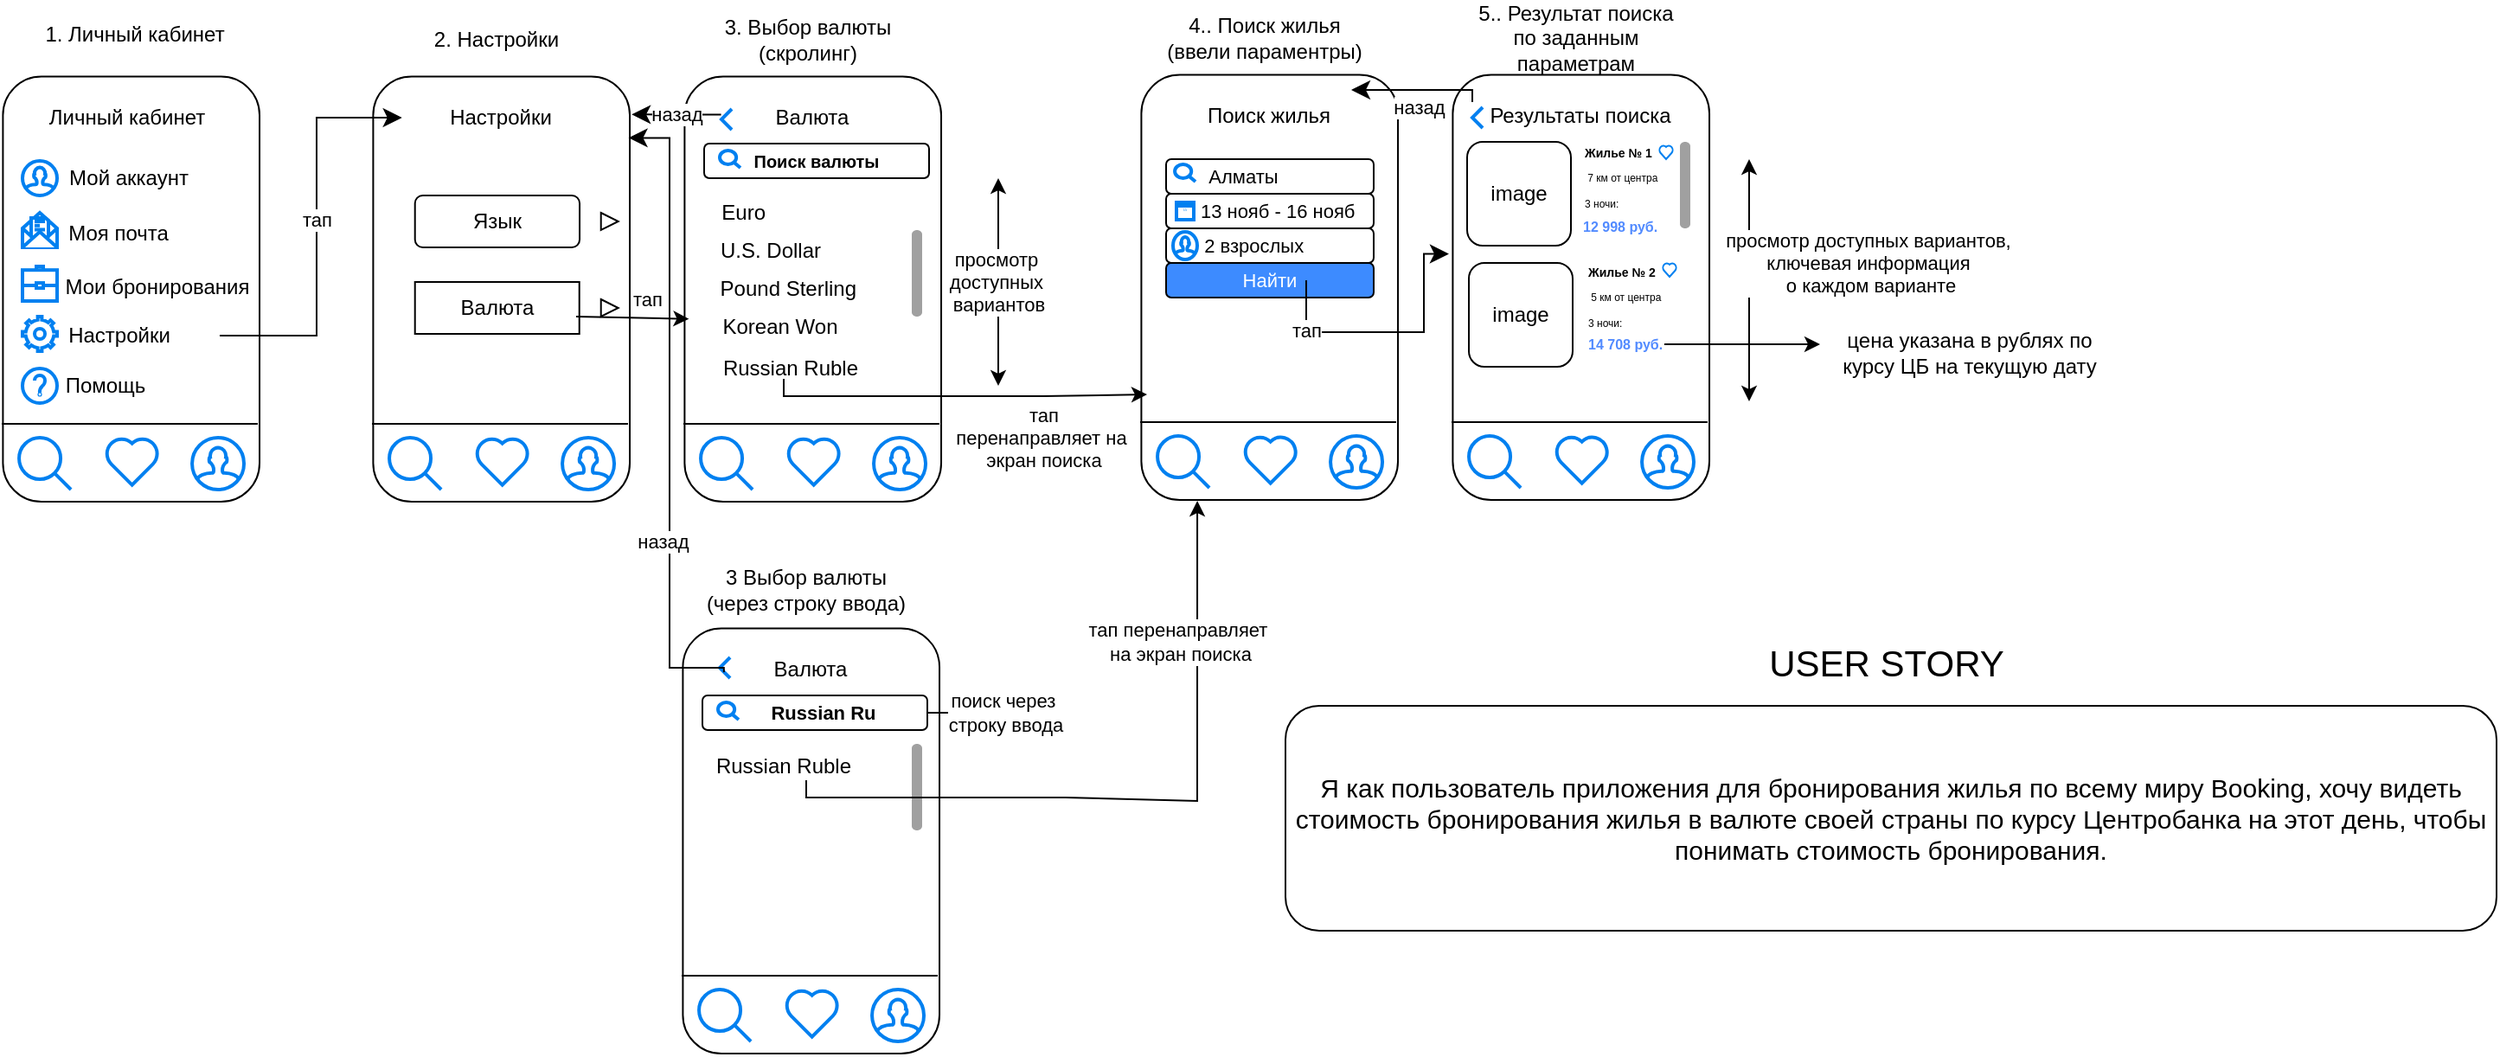 <mxfile version="24.7.17">
  <diagram name="Страница — 1" id="fiFzarRcPJfgJuOxno2N">
    <mxGraphModel dx="1586" dy="848" grid="1" gridSize="10" guides="0" tooltips="1" connect="0" arrows="0" fold="1" page="1" pageScale="1" pageWidth="827" pageHeight="1169" math="0" shadow="0">
      <root>
        <mxCell id="0" />
        <mxCell id="1" parent="0" />
        <mxCell id="0yMn6RcTjmXR4WvA116v-39" value="" style="rounded=1;whiteSpace=wrap;html=1;rotation=90;" vertex="1" parent="1">
          <mxGeometry x="384" y="100" width="245.72" height="148.32" as="geometry" />
        </mxCell>
        <mxCell id="0yMn6RcTjmXR4WvA116v-1" value="" style="rounded=1;whiteSpace=wrap;html=1;rotation=90;" vertex="1" parent="1">
          <mxGeometry x="204" y="100" width="245.72" height="148.32" as="geometry" />
        </mxCell>
        <mxCell id="0yMn6RcTjmXR4WvA116v-2" value="Настройки" style="rounded=1;whiteSpace=wrap;html=1;arcSize=50;fillColor=default;strokeColor=none;" vertex="1" parent="1">
          <mxGeometry x="269.36" y="60" width="115" height="30" as="geometry" />
        </mxCell>
        <mxCell id="0yMn6RcTjmXR4WvA116v-3" value="Язык" style="rounded=1;whiteSpace=wrap;html=1;" vertex="1" parent="1">
          <mxGeometry x="276.86" y="120" width="95.17" height="30" as="geometry" />
        </mxCell>
        <mxCell id="0yMn6RcTjmXR4WvA116v-4" value="Валюта" style="rounded=1;whiteSpace=wrap;html=1;arcSize=0;" vertex="1" parent="1">
          <mxGeometry x="276.86" y="170" width="95" height="30" as="geometry" />
        </mxCell>
        <mxCell id="0yMn6RcTjmXR4WvA116v-8" value="" style="triangle;whiteSpace=wrap;html=1;" vertex="1" parent="1">
          <mxGeometry x="384.36" y="130" width="10" height="10" as="geometry" />
        </mxCell>
        <mxCell id="0yMn6RcTjmXR4WvA116v-10" value="" style="triangle;whiteSpace=wrap;html=1;" vertex="1" parent="1">
          <mxGeometry x="384.36" y="180" width="10" height="10" as="geometry" />
        </mxCell>
        <mxCell id="0yMn6RcTjmXR4WvA116v-17" value="" style="endArrow=none;html=1;rounded=0;entryX=0.817;entryY=0.007;entryDx=0;entryDy=0;entryPerimeter=0;" edge="1" parent="1" target="0yMn6RcTjmXR4WvA116v-1">
          <mxGeometry width="50" height="50" relative="1" as="geometry">
            <mxPoint x="252.03" y="252" as="sourcePoint" />
            <mxPoint x="392.03" y="250" as="targetPoint" />
          </mxGeometry>
        </mxCell>
        <mxCell id="0yMn6RcTjmXR4WvA116v-29" value="" style="html=1;verticalLabelPosition=bottom;align=center;labelBackgroundColor=#ffffff;verticalAlign=top;strokeWidth=2;strokeColor=#0080F0;shadow=0;dashed=0;shape=mxgraph.ios7.icons.heart;" vertex="1" parent="1">
          <mxGeometry x="312.03" y="260" width="30.6" height="27.3" as="geometry" />
        </mxCell>
        <mxCell id="0yMn6RcTjmXR4WvA116v-30" value="" style="html=1;verticalLabelPosition=bottom;align=center;labelBackgroundColor=#ffffff;verticalAlign=top;strokeWidth=2;strokeColor=#0080F0;shadow=0;dashed=0;shape=mxgraph.ios7.icons.looking_glass;" vertex="1" parent="1">
          <mxGeometry x="262.03" y="260" width="30" height="30" as="geometry" />
        </mxCell>
        <mxCell id="0yMn6RcTjmXR4WvA116v-31" value="" style="html=1;verticalLabelPosition=bottom;align=center;labelBackgroundColor=#ffffff;verticalAlign=top;strokeWidth=2;strokeColor=#0080F0;shadow=0;dashed=0;shape=mxgraph.ios7.icons.user;" vertex="1" parent="1">
          <mxGeometry x="362.03" y="260" width="30" height="30" as="geometry" />
        </mxCell>
        <mxCell id="0yMn6RcTjmXR4WvA116v-40" value="Валюта" style="rounded=1;whiteSpace=wrap;html=1;arcSize=50;fillColor=default;strokeColor=none;" vertex="1" parent="1">
          <mxGeometry x="449.36" y="60" width="115" height="30" as="geometry" />
        </mxCell>
        <mxCell id="0yMn6RcTjmXR4WvA116v-41" value="&amp;nbsp; &amp;nbsp; &amp;nbsp;Euro" style="rounded=1;whiteSpace=wrap;html=1;strokeColor=none;fillColor=none;" vertex="1" parent="1">
          <mxGeometry x="420" y="120" width="77.14" height="20" as="geometry" />
        </mxCell>
        <mxCell id="0yMn6RcTjmXR4WvA116v-42" value="U.S. Dollar" style="rounded=1;whiteSpace=wrap;html=1;strokeColor=none;" vertex="1" parent="1">
          <mxGeometry x="443.86" y="142" width="77.14" height="20" as="geometry" />
        </mxCell>
        <mxCell id="0yMn6RcTjmXR4WvA116v-45" value="" style="endArrow=none;html=1;rounded=0;entryX=0.817;entryY=0.007;entryDx=0;entryDy=0;entryPerimeter=0;" edge="1" parent="1" target="0yMn6RcTjmXR4WvA116v-39">
          <mxGeometry width="50" height="50" relative="1" as="geometry">
            <mxPoint x="432.03" y="252" as="sourcePoint" />
            <mxPoint x="572.03" y="250" as="targetPoint" />
          </mxGeometry>
        </mxCell>
        <mxCell id="0yMn6RcTjmXR4WvA116v-46" value="" style="html=1;verticalLabelPosition=bottom;align=center;labelBackgroundColor=#ffffff;verticalAlign=top;strokeWidth=2;strokeColor=#0080F0;shadow=0;dashed=0;shape=mxgraph.ios7.icons.heart;" vertex="1" parent="1">
          <mxGeometry x="492.03" y="260" width="30.6" height="27.3" as="geometry" />
        </mxCell>
        <mxCell id="0yMn6RcTjmXR4WvA116v-47" value="" style="html=1;verticalLabelPosition=bottom;align=center;labelBackgroundColor=#ffffff;verticalAlign=top;strokeWidth=2;strokeColor=#0080F0;shadow=0;dashed=0;shape=mxgraph.ios7.icons.looking_glass;" vertex="1" parent="1">
          <mxGeometry x="442.03" y="260" width="30" height="30" as="geometry" />
        </mxCell>
        <mxCell id="0yMn6RcTjmXR4WvA116v-48" value="" style="html=1;verticalLabelPosition=bottom;align=center;labelBackgroundColor=#ffffff;verticalAlign=top;strokeWidth=2;strokeColor=#0080F0;shadow=0;dashed=0;shape=mxgraph.ios7.icons.user;" vertex="1" parent="1">
          <mxGeometry x="542.03" y="260" width="30" height="30" as="geometry" />
        </mxCell>
        <mxCell id="0yMn6RcTjmXR4WvA116v-52" value="" style="shape=rect;fillColor=#e0e0e0;strokeColor=none;" vertex="1" parent="1">
          <mxGeometry x="444" y="90" width="130" height="20" as="geometry" />
        </mxCell>
        <mxCell id="0yMn6RcTjmXR4WvA116v-53" value="" style="html=1;strokeWidth=1;shadow=0;dashed=0;shape=mxgraph.ios7ui.marginRect;rx=3;ry=3;rectMargin=5;strokeColor=none;" vertex="1" parent="0yMn6RcTjmXR4WvA116v-52">
          <mxGeometry width="130" height="20" as="geometry" />
        </mxCell>
        <mxCell id="0yMn6RcTjmXR4WvA116v-54" value="Search" style="shape=mxgraph.ios7.icons.looking_glass;strokeColor=#e0e0e0;fillColor=none;fontColor=#e0e0e0;labelPosition=right;verticalLabelPosition=middle;align=left;verticalAlign=middle;fontSize=6;fontStyle=0;spacingTop=2;sketch=0;html=1;" vertex="1" parent="0yMn6RcTjmXR4WvA116v-52">
          <mxGeometry x="0.5" y="0.5" width="6" height="6" relative="1" as="geometry">
            <mxPoint x="-17" y="-3" as="offset" />
          </mxGeometry>
        </mxCell>
        <mxCell id="0yMn6RcTjmXR4WvA116v-96" value="&lt;span style=&quot;font-size: 10px;&quot;&gt;&lt;b&gt;Поиск валюты&lt;/b&gt;&lt;/span&gt;" style="rounded=1;whiteSpace=wrap;html=1;fontSize=10;" vertex="1" parent="0yMn6RcTjmXR4WvA116v-52">
          <mxGeometry width="130" height="20" as="geometry" />
        </mxCell>
        <mxCell id="0yMn6RcTjmXR4WvA116v-98" value="" style="html=1;verticalLabelPosition=bottom;align=center;labelBackgroundColor=#ffffff;verticalAlign=top;strokeWidth=2;strokeColor=#0080F0;shadow=0;dashed=0;shape=mxgraph.ios7.icons.looking_glass;" vertex="1" parent="0yMn6RcTjmXR4WvA116v-52">
          <mxGeometry x="9" y="4" width="11.97" height="10" as="geometry" />
        </mxCell>
        <mxCell id="0yMn6RcTjmXR4WvA116v-55" value="" style="html=1;verticalLabelPosition=bottom;labelBackgroundColor=#ffffff;verticalAlign=top;shadow=0;dashed=0;strokeWidth=2;shape=mxgraph.ios7.misc.scroll_(vertical);fillColor=#a0a0a0;" vertex="1" parent="1">
          <mxGeometry x="564" y="140" width="6" height="50" as="geometry" />
        </mxCell>
        <mxCell id="0yMn6RcTjmXR4WvA116v-56" value="Russian Ruble" style="rounded=1;whiteSpace=wrap;html=1;strokeColor=none;fontColor=#000000;fillColor=none;" vertex="1" parent="1">
          <mxGeometry x="449" y="210" width="90" height="20" as="geometry" />
        </mxCell>
        <mxCell id="0yMn6RcTjmXR4WvA116v-57" value="&amp;nbsp;Pound Sterling" style="rounded=1;whiteSpace=wrap;html=1;strokeColor=none;" vertex="1" parent="1">
          <mxGeometry x="441" y="164" width="100" height="20" as="geometry" />
        </mxCell>
        <mxCell id="0yMn6RcTjmXR4WvA116v-58" value="Korean Won&amp;nbsp; &amp;nbsp;" style="rounded=1;whiteSpace=wrap;html=1;strokeColor=none;" vertex="1" parent="1">
          <mxGeometry x="443" y="186" width="100" height="20" as="geometry" />
        </mxCell>
        <mxCell id="0yMn6RcTjmXR4WvA116v-59" value="" style="rounded=1;whiteSpace=wrap;html=1;rotation=90;" vertex="1" parent="1">
          <mxGeometry x="648" y="99" width="245.72" height="148.32" as="geometry" />
        </mxCell>
        <mxCell id="0yMn6RcTjmXR4WvA116v-61" value="Поиск жилья" style="rounded=1;whiteSpace=wrap;html=1;arcSize=50;fillColor=default;strokeColor=none;" vertex="1" parent="1">
          <mxGeometry x="713.36" y="59" width="115" height="30" as="geometry" />
        </mxCell>
        <mxCell id="0yMn6RcTjmXR4WvA116v-64" value="" style="endArrow=none;html=1;rounded=0;entryX=0.817;entryY=0.007;entryDx=0;entryDy=0;entryPerimeter=0;" edge="1" parent="1" target="0yMn6RcTjmXR4WvA116v-59">
          <mxGeometry width="50" height="50" relative="1" as="geometry">
            <mxPoint x="696.03" y="251" as="sourcePoint" />
            <mxPoint x="836.03" y="249" as="targetPoint" />
          </mxGeometry>
        </mxCell>
        <mxCell id="0yMn6RcTjmXR4WvA116v-65" value="" style="html=1;verticalLabelPosition=bottom;align=center;labelBackgroundColor=#ffffff;verticalAlign=top;strokeWidth=2;strokeColor=#0080F0;shadow=0;dashed=0;shape=mxgraph.ios7.icons.heart;" vertex="1" parent="1">
          <mxGeometry x="756.03" y="259" width="30.6" height="27.3" as="geometry" />
        </mxCell>
        <mxCell id="0yMn6RcTjmXR4WvA116v-66" value="" style="html=1;verticalLabelPosition=bottom;align=center;labelBackgroundColor=#ffffff;verticalAlign=top;strokeWidth=2;strokeColor=#0080F0;shadow=0;dashed=0;shape=mxgraph.ios7.icons.looking_glass;" vertex="1" parent="1">
          <mxGeometry x="706.03" y="259" width="30" height="30" as="geometry" />
        </mxCell>
        <mxCell id="0yMn6RcTjmXR4WvA116v-67" value="" style="html=1;verticalLabelPosition=bottom;align=center;labelBackgroundColor=#ffffff;verticalAlign=top;strokeWidth=2;strokeColor=#0080F0;shadow=0;dashed=0;shape=mxgraph.ios7.icons.user;" vertex="1" parent="1">
          <mxGeometry x="806.03" y="259" width="30" height="30" as="geometry" />
        </mxCell>
        <mxCell id="0yMn6RcTjmXR4WvA116v-76" value="Алматы&amp;nbsp; &amp;nbsp; &amp;nbsp; &amp;nbsp; &amp;nbsp;&amp;nbsp;" style="rounded=1;whiteSpace=wrap;html=1;align=center;fontSize=11;" vertex="1" parent="1">
          <mxGeometry x="711" y="99" width="120" height="20" as="geometry" />
        </mxCell>
        <mxCell id="0yMn6RcTjmXR4WvA116v-77" value="&amp;nbsp; &amp;nbsp; &amp;nbsp; &lt;span style=&quot;background-color: initial; font-size: 11px;&quot;&gt;13 нояб - 16 нояб&amp;nbsp; &amp;nbsp;&lt;/span&gt;" style="rounded=1;whiteSpace=wrap;html=1;align=center;fontSize=11;" vertex="1" parent="1">
          <mxGeometry x="711" y="119" width="120" height="20" as="geometry" />
        </mxCell>
        <mxCell id="0yMn6RcTjmXR4WvA116v-78" value="&lt;font style=&quot;font-size: 11px;&quot;&gt;2 взрослых&amp;nbsp; &amp;nbsp; &amp;nbsp;&amp;nbsp;&lt;/font&gt;" style="rounded=1;whiteSpace=wrap;html=1;" vertex="1" parent="1">
          <mxGeometry x="711" y="139" width="120" height="20" as="geometry" />
        </mxCell>
        <mxCell id="0yMn6RcTjmXR4WvA116v-79" value="" style="html=1;verticalLabelPosition=bottom;align=center;labelBackgroundColor=#ffffff;verticalAlign=top;strokeWidth=2;strokeColor=#0080F0;shadow=0;dashed=0;shape=mxgraph.ios7.icons.looking_glass;" vertex="1" parent="1">
          <mxGeometry x="716.03" y="102" width="11.97" height="10" as="geometry" />
        </mxCell>
        <mxCell id="0yMn6RcTjmXR4WvA116v-80" value="" style="html=1;verticalLabelPosition=bottom;align=center;labelBackgroundColor=#ffffff;verticalAlign=top;strokeWidth=2;strokeColor=#0080F0;shadow=0;dashed=0;shape=mxgraph.ios7.icons.user;" vertex="1" parent="1">
          <mxGeometry x="715" y="141" width="14" height="16" as="geometry" />
        </mxCell>
        <mxCell id="0yMn6RcTjmXR4WvA116v-81" value="" style="html=1;verticalLabelPosition=bottom;align=center;labelBackgroundColor=#ffffff;verticalAlign=top;strokeWidth=2;strokeColor=#0080F0;shadow=0;dashed=0;shape=mxgraph.ios7.icons.calendar;" vertex="1" parent="1">
          <mxGeometry x="717" y="124" width="10" height="10" as="geometry" />
        </mxCell>
        <mxCell id="0yMn6RcTjmXR4WvA116v-82" value="&lt;span style=&quot;font-size: 11px;&quot;&gt;Найти&lt;/span&gt;" style="rounded=1;whiteSpace=wrap;html=1;fontColor=#FFFFFF;labelBackgroundColor=none;fillColor=#3D8BFF;" vertex="1" parent="1">
          <mxGeometry x="711" y="159" width="120" height="20" as="geometry" />
        </mxCell>
        <mxCell id="0yMn6RcTjmXR4WvA116v-83" value="" style="rounded=1;whiteSpace=wrap;html=1;rotation=90;" vertex="1" parent="1">
          <mxGeometry x="828" y="99" width="245.72" height="148.32" as="geometry" />
        </mxCell>
        <mxCell id="0yMn6RcTjmXR4WvA116v-84" value="Результаты поиска" style="rounded=1;whiteSpace=wrap;html=1;arcSize=50;fillColor=default;strokeColor=none;" vertex="1" parent="1">
          <mxGeometry x="893.36" y="59" width="115" height="30" as="geometry" />
        </mxCell>
        <mxCell id="0yMn6RcTjmXR4WvA116v-85" value="" style="endArrow=none;html=1;rounded=0;entryX=0.817;entryY=0.007;entryDx=0;entryDy=0;entryPerimeter=0;" edge="1" parent="1" target="0yMn6RcTjmXR4WvA116v-83">
          <mxGeometry width="50" height="50" relative="1" as="geometry">
            <mxPoint x="876.03" y="251" as="sourcePoint" />
            <mxPoint x="1016.03" y="249" as="targetPoint" />
          </mxGeometry>
        </mxCell>
        <mxCell id="0yMn6RcTjmXR4WvA116v-86" value="" style="html=1;verticalLabelPosition=bottom;align=center;labelBackgroundColor=#ffffff;verticalAlign=top;strokeWidth=2;strokeColor=#0080F0;shadow=0;dashed=0;shape=mxgraph.ios7.icons.heart;" vertex="1" parent="1">
          <mxGeometry x="936.03" y="259" width="30.6" height="27.3" as="geometry" />
        </mxCell>
        <mxCell id="0yMn6RcTjmXR4WvA116v-87" value="" style="html=1;verticalLabelPosition=bottom;align=center;labelBackgroundColor=#ffffff;verticalAlign=top;strokeWidth=2;strokeColor=#0080F0;shadow=0;dashed=0;shape=mxgraph.ios7.icons.looking_glass;" vertex="1" parent="1">
          <mxGeometry x="886.03" y="259" width="30" height="30" as="geometry" />
        </mxCell>
        <mxCell id="0yMn6RcTjmXR4WvA116v-88" value="" style="html=1;verticalLabelPosition=bottom;align=center;labelBackgroundColor=#ffffff;verticalAlign=top;strokeWidth=2;strokeColor=#0080F0;shadow=0;dashed=0;shape=mxgraph.ios7.icons.user;" vertex="1" parent="1">
          <mxGeometry x="986.03" y="259" width="30" height="30" as="geometry" />
        </mxCell>
        <mxCell id="0yMn6RcTjmXR4WvA116v-99" value="image" style="rounded=1;whiteSpace=wrap;html=1;" vertex="1" parent="1">
          <mxGeometry x="885" y="89" width="60" height="60" as="geometry" />
        </mxCell>
        <mxCell id="0yMn6RcTjmXR4WvA116v-100" value="image" style="rounded=1;whiteSpace=wrap;html=1;" vertex="1" parent="1">
          <mxGeometry x="886" y="159" width="60" height="60" as="geometry" />
        </mxCell>
        <mxCell id="0yMn6RcTjmXR4WvA116v-103" value="" style="html=1;verticalLabelPosition=bottom;labelBackgroundColor=#ffffff;verticalAlign=top;shadow=0;dashed=0;strokeWidth=2;shape=mxgraph.ios7.misc.scroll_(vertical);fillColor=#a0a0a0;" vertex="1" parent="1">
          <mxGeometry x="1008" y="89" width="6" height="50" as="geometry" />
        </mxCell>
        <mxCell id="0yMn6RcTjmXR4WvA116v-104" value="&lt;font size=&quot;1&quot; style=&quot;&quot;&gt;&lt;b style=&quot;font-size: 7px;&quot;&gt;Жилье № 1&amp;nbsp; &amp;nbsp;&amp;nbsp;&lt;/b&gt;&lt;/font&gt;&lt;div style=&quot;&quot;&gt;&lt;font style=&quot;font-size: 6px;&quot;&gt;&amp;nbsp;7 км от центра&lt;/font&gt;&lt;/div&gt;&lt;div style=&quot;&quot;&gt;&lt;font style=&quot;font-size: 6px;&quot;&gt;3 ночи:&lt;/font&gt;&lt;/div&gt;&lt;div style=&quot;&quot;&gt;&lt;font style=&quot;font-size: 6px;&quot;&gt;&lt;br&gt;&lt;/font&gt;&lt;/div&gt;" style="rounded=1;whiteSpace=wrap;html=1;align=left;strokeColor=none;arcSize=29;" vertex="1" parent="1">
          <mxGeometry x="951" y="90" width="50" height="50" as="geometry" />
        </mxCell>
        <mxCell id="0yMn6RcTjmXR4WvA116v-101" value="" style="html=1;verticalLabelPosition=bottom;align=center;labelBackgroundColor=#ffffff;verticalAlign=top;strokeWidth=1;strokeColor=#0080F0;shadow=0;dashed=0;shape=mxgraph.ios7.icons.heart;perimeterSpacing=0;" vertex="1" parent="1">
          <mxGeometry x="996" y="91" width="8" height="8" as="geometry" />
        </mxCell>
        <mxCell id="0yMn6RcTjmXR4WvA116v-106" value="&lt;div style=&quot;&quot;&gt;&lt;font color=&quot;#528bff&quot; size=&quot;1&quot; style=&quot;&quot;&gt;&lt;b style=&quot;font-size: 8px;&quot;&gt;12 998 руб.&lt;/b&gt;&lt;/font&gt;&lt;/div&gt;" style="rounded=1;whiteSpace=wrap;html=1;align=left;strokeColor=none;arcSize=29;" vertex="1" parent="1">
          <mxGeometry x="950" y="132" width="50" height="10" as="geometry" />
        </mxCell>
        <mxCell id="0yMn6RcTjmXR4WvA116v-107" value="&lt;font size=&quot;1&quot; style=&quot;&quot;&gt;&lt;b style=&quot;font-size: 7px;&quot;&gt;Жилье № 2&amp;nbsp; &amp;nbsp;&amp;nbsp;&lt;/b&gt;&lt;/font&gt;&lt;div style=&quot;&quot;&gt;&lt;font style=&quot;font-size: 6px;&quot;&gt;&amp;nbsp;5 км от центра&lt;/font&gt;&lt;/div&gt;&lt;div style=&quot;&quot;&gt;&lt;font style=&quot;font-size: 6px;&quot;&gt;3 ночи:&lt;/font&gt;&lt;/div&gt;&lt;div style=&quot;&quot;&gt;&lt;font style=&quot;font-size: 6px;&quot;&gt;&lt;br&gt;&lt;/font&gt;&lt;/div&gt;" style="rounded=1;whiteSpace=wrap;html=1;align=left;strokeColor=none;arcSize=29;" vertex="1" parent="1">
          <mxGeometry x="953" y="159" width="50" height="50" as="geometry" />
        </mxCell>
        <mxCell id="0yMn6RcTjmXR4WvA116v-108" value="&lt;div style=&quot;&quot;&gt;&lt;font color=&quot;#528bff&quot; size=&quot;1&quot; style=&quot;&quot;&gt;&lt;b style=&quot;font-size: 8px;&quot;&gt;14 708 руб.&lt;/b&gt;&lt;/font&gt;&lt;/div&gt;" style="rounded=1;whiteSpace=wrap;html=1;align=left;strokeColor=none;arcSize=29;" vertex="1" parent="1">
          <mxGeometry x="953" y="200" width="50" height="10" as="geometry" />
        </mxCell>
        <mxCell id="0yMn6RcTjmXR4WvA116v-115" value="2. Настройки" style="rounded=1;whiteSpace=wrap;html=1;strokeColor=none;" vertex="1" parent="1">
          <mxGeometry x="264" y="10" width="120" height="40" as="geometry" />
        </mxCell>
        <mxCell id="0yMn6RcTjmXR4WvA116v-119" value="" style="rounded=1;whiteSpace=wrap;html=1;rotation=90;" vertex="1" parent="1">
          <mxGeometry x="383" y="419" width="245.72" height="148.32" as="geometry" />
        </mxCell>
        <mxCell id="0yMn6RcTjmXR4WvA116v-121" value="Валюта" style="rounded=1;whiteSpace=wrap;html=1;arcSize=50;fillColor=default;strokeColor=none;" vertex="1" parent="1">
          <mxGeometry x="448.36" y="379" width="115" height="30" as="geometry" />
        </mxCell>
        <mxCell id="0yMn6RcTjmXR4WvA116v-124" value="" style="endArrow=none;html=1;rounded=0;entryX=0.817;entryY=0.007;entryDx=0;entryDy=0;entryPerimeter=0;" edge="1" parent="1" target="0yMn6RcTjmXR4WvA116v-119">
          <mxGeometry width="50" height="50" relative="1" as="geometry">
            <mxPoint x="431.03" y="571" as="sourcePoint" />
            <mxPoint x="571.03" y="569" as="targetPoint" />
          </mxGeometry>
        </mxCell>
        <mxCell id="0yMn6RcTjmXR4WvA116v-125" value="" style="html=1;verticalLabelPosition=bottom;align=center;labelBackgroundColor=#ffffff;verticalAlign=top;strokeWidth=2;strokeColor=#0080F0;shadow=0;dashed=0;shape=mxgraph.ios7.icons.heart;" vertex="1" parent="1">
          <mxGeometry x="491.03" y="579" width="30.6" height="27.3" as="geometry" />
        </mxCell>
        <mxCell id="0yMn6RcTjmXR4WvA116v-126" value="" style="html=1;verticalLabelPosition=bottom;align=center;labelBackgroundColor=#ffffff;verticalAlign=top;strokeWidth=2;strokeColor=#0080F0;shadow=0;dashed=0;shape=mxgraph.ios7.icons.looking_glass;" vertex="1" parent="1">
          <mxGeometry x="441.03" y="579" width="30" height="30" as="geometry" />
        </mxCell>
        <mxCell id="0yMn6RcTjmXR4WvA116v-127" value="" style="html=1;verticalLabelPosition=bottom;align=center;labelBackgroundColor=#ffffff;verticalAlign=top;strokeWidth=2;strokeColor=#0080F0;shadow=0;dashed=0;shape=mxgraph.ios7.icons.user;" vertex="1" parent="1">
          <mxGeometry x="541.03" y="579" width="30" height="30" as="geometry" />
        </mxCell>
        <mxCell id="0yMn6RcTjmXR4WvA116v-128" value="" style="shape=rect;fillColor=none;strokeColor=none;" vertex="1" parent="1">
          <mxGeometry x="443" y="409" width="130" height="20" as="geometry" />
        </mxCell>
        <mxCell id="0yMn6RcTjmXR4WvA116v-129" value="" style="html=1;strokeWidth=1;shadow=0;dashed=0;shape=mxgraph.ios7ui.marginRect;rx=3;ry=3;rectMargin=5;strokeColor=none;" vertex="1" parent="0yMn6RcTjmXR4WvA116v-128">
          <mxGeometry width="130" height="20" as="geometry" />
        </mxCell>
        <mxCell id="0yMn6RcTjmXR4WvA116v-130" value="Search" style="shape=mxgraph.ios7.icons.looking_glass;strokeColor=#e0e0e0;fillColor=none;fontColor=#e0e0e0;labelPosition=right;verticalLabelPosition=middle;align=left;verticalAlign=middle;fontSize=6;fontStyle=0;spacingTop=2;sketch=0;html=1;" vertex="1" parent="0yMn6RcTjmXR4WvA116v-128">
          <mxGeometry x="0.5" y="0.5" width="6" height="6" relative="1" as="geometry">
            <mxPoint x="-17" y="-3" as="offset" />
          </mxGeometry>
        </mxCell>
        <mxCell id="0yMn6RcTjmXR4WvA116v-131" value="" style="rounded=1;whiteSpace=wrap;html=1;fontSize=10;" vertex="1" parent="0yMn6RcTjmXR4WvA116v-128">
          <mxGeometry width="130" height="20" as="geometry" />
        </mxCell>
        <mxCell id="0yMn6RcTjmXR4WvA116v-132" value="" style="html=1;verticalLabelPosition=bottom;align=center;labelBackgroundColor=#ffffff;verticalAlign=top;strokeWidth=2;strokeColor=#0080F0;shadow=0;dashed=0;shape=mxgraph.ios7.icons.looking_glass;" vertex="1" parent="0yMn6RcTjmXR4WvA116v-128">
          <mxGeometry x="9" y="4" width="11.97" height="10" as="geometry" />
        </mxCell>
        <mxCell id="0yMn6RcTjmXR4WvA116v-137" value="&lt;font style=&quot;font-size: 11px;&quot;&gt;Russian Ru&lt;/font&gt;" style="rounded=1;whiteSpace=wrap;html=1;strokeColor=none;fontColor=#000000;fillColor=none;fontStyle=1" vertex="1" parent="0yMn6RcTjmXR4WvA116v-128">
          <mxGeometry x="25" width="90" height="20" as="geometry" />
        </mxCell>
        <mxCell id="0yMn6RcTjmXR4WvA116v-133" value="" style="html=1;verticalLabelPosition=bottom;labelBackgroundColor=#ffffff;verticalAlign=top;shadow=0;dashed=0;strokeWidth=2;shape=mxgraph.ios7.misc.scroll_(vertical);fillColor=#a0a0a0;" vertex="1" parent="1">
          <mxGeometry x="564" y="437" width="6" height="50" as="geometry" />
        </mxCell>
        <mxCell id="0yMn6RcTjmXR4WvA116v-134" value="Russian Ruble" style="rounded=1;whiteSpace=wrap;html=1;strokeColor=none;fontColor=#000000;fillColor=none;" vertex="1" parent="1">
          <mxGeometry x="440" y="440" width="100" height="20" as="geometry" />
        </mxCell>
        <mxCell id="0yMn6RcTjmXR4WvA116v-139" value="3. Выбор валюты (скролинг)" style="rounded=1;whiteSpace=wrap;html=1;strokeColor=none;" vertex="1" parent="1">
          <mxGeometry x="444" y="10" width="120" height="40" as="geometry" />
        </mxCell>
        <mxCell id="0yMn6RcTjmXR4WvA116v-140" value="просмотр&amp;nbsp;&lt;div&gt;доступных&amp;nbsp;&lt;/div&gt;&lt;div&gt;вариантов&lt;/div&gt;" style="endArrow=classic;startArrow=classic;html=1;rounded=0;" edge="1" parent="1">
          <mxGeometry width="50" height="50" relative="1" as="geometry">
            <mxPoint x="614" y="230" as="sourcePoint" />
            <mxPoint x="614" y="110" as="targetPoint" />
          </mxGeometry>
        </mxCell>
        <mxCell id="0yMn6RcTjmXR4WvA116v-142" value="поиск через&amp;nbsp;&lt;div&gt;строку ввода&lt;/div&gt;" style="endArrow=classic;html=1;rounded=0;" edge="1" parent="1">
          <mxGeometry x="1" y="20" width="50" height="50" relative="1" as="geometry">
            <mxPoint x="573" y="419" as="sourcePoint" />
            <mxPoint x="598" y="419" as="targetPoint" />
            <mxPoint x="20" y="20" as="offset" />
          </mxGeometry>
        </mxCell>
        <mxCell id="0yMn6RcTjmXR4WvA116v-165" value="тап&lt;br&gt;перенаправляет на&amp;nbsp;&lt;div&gt;экран поиска&lt;/div&gt;" style="endArrow=classic;html=1;rounded=0;labelBackgroundColor=none;" edge="1" parent="1">
          <mxGeometry x="0.455" y="-24" width="50" height="50" relative="1" as="geometry">
            <mxPoint x="490" y="226" as="sourcePoint" />
            <mxPoint x="700" y="235" as="targetPoint" />
            <Array as="points">
              <mxPoint x="490" y="236" />
              <mxPoint x="640" y="236" />
            </Array>
            <mxPoint as="offset" />
          </mxGeometry>
        </mxCell>
        <mxCell id="0yMn6RcTjmXR4WvA116v-185" value="3 Выбор валюты (через строку ввода)" style="rounded=1;whiteSpace=wrap;html=1;strokeColor=none;" vertex="1" parent="1">
          <mxGeometry x="443" y="328" width="120" height="40" as="geometry" />
        </mxCell>
        <mxCell id="0yMn6RcTjmXR4WvA116v-189" value="тап перенаправляет&amp;nbsp;&lt;div&gt;на экран поиска&lt;/div&gt;" style="endArrow=classic;html=1;rounded=0;entryX=1.002;entryY=0.782;entryDx=0;entryDy=0;entryPerimeter=0;" edge="1" parent="1" target="0yMn6RcTjmXR4WvA116v-59">
          <mxGeometry x="0.603" y="10" width="50" height="50" relative="1" as="geometry">
            <mxPoint x="503" y="458" as="sourcePoint" />
            <mxPoint x="800" y="470" as="targetPoint" />
            <Array as="points">
              <mxPoint x="503" y="468" />
              <mxPoint x="653" y="468" />
              <mxPoint x="729" y="470" />
            </Array>
            <mxPoint as="offset" />
          </mxGeometry>
        </mxCell>
        <mxCell id="0yMn6RcTjmXR4WvA116v-195" value="4.. Поиск жилья (ввели параментры)" style="rounded=1;whiteSpace=wrap;html=1;strokeColor=none;" vertex="1" parent="1">
          <mxGeometry x="708" y="9" width="120" height="40" as="geometry" />
        </mxCell>
        <mxCell id="0yMn6RcTjmXR4WvA116v-196" value="просмотр доступных вариантов,&amp;nbsp;&lt;div&gt;ключевая информация&amp;nbsp;&lt;/div&gt;&lt;div&gt;о каждом варианте&lt;/div&gt;" style="endArrow=classic;startArrow=classic;html=1;rounded=0;" edge="1" parent="1">
          <mxGeometry x="0.143" y="-70" width="50" height="50" relative="1" as="geometry">
            <mxPoint x="1048" y="239" as="sourcePoint" />
            <mxPoint x="1048" y="99" as="targetPoint" />
            <mxPoint as="offset" />
          </mxGeometry>
        </mxCell>
        <mxCell id="0yMn6RcTjmXR4WvA116v-198" value="" style="html=1;verticalLabelPosition=bottom;align=center;labelBackgroundColor=#ffffff;verticalAlign=top;strokeWidth=1;strokeColor=#0080F0;shadow=0;dashed=0;shape=mxgraph.ios7.icons.heart;perimeterSpacing=0;" vertex="1" parent="1">
          <mxGeometry x="998" y="159" width="8" height="8" as="geometry" />
        </mxCell>
        <mxCell id="0yMn6RcTjmXR4WvA116v-199" value="" style="endArrow=classic;html=1;rounded=0;" edge="1" parent="1">
          <mxGeometry width="50" height="50" relative="1" as="geometry">
            <mxPoint x="999" y="206" as="sourcePoint" />
            <mxPoint x="1089" y="206" as="targetPoint" />
            <Array as="points">
              <mxPoint x="1059" y="206" />
            </Array>
          </mxGeometry>
        </mxCell>
        <mxCell id="0yMn6RcTjmXR4WvA116v-200" value="цена указана в рублях по курсу ЦБ на текущую дату" style="rounded=1;whiteSpace=wrap;html=1;strokeColor=none;" vertex="1" parent="1">
          <mxGeometry x="1091" y="190" width="169" height="41" as="geometry" />
        </mxCell>
        <mxCell id="0yMn6RcTjmXR4WvA116v-201" value="5.. Результат поиска по заданным параметрам" style="rounded=1;whiteSpace=wrap;html=1;strokeColor=none;" vertex="1" parent="1">
          <mxGeometry x="888" y="9" width="120" height="40" as="geometry" />
        </mxCell>
        <mxCell id="0yMn6RcTjmXR4WvA116v-203" value="Я как пользователь приложения для бронирования жилья по всему миру Booking, хочу видеть&lt;br style=&quot;font-size: 15px;&quot;&gt;стоимость бронирования жилья в валюте своей страны по курсу Центробанка на этот день, чтобы&lt;br style=&quot;font-size: 15px;&quot;&gt;понимать стоимость бронирования." style="rounded=1;whiteSpace=wrap;html=1;fontSize=15;" vertex="1" parent="1">
          <mxGeometry x="780" y="415" width="700" height="130" as="geometry" />
        </mxCell>
        <mxCell id="0yMn6RcTjmXR4WvA116v-204" value="USER STORY" style="text;html=1;align=center;verticalAlign=middle;resizable=0;points=[];autosize=1;strokeColor=none;fillColor=none;fontSize=21;" vertex="1" parent="1">
          <mxGeometry x="1047" y="370" width="160" height="40" as="geometry" />
        </mxCell>
        <mxCell id="0yMn6RcTjmXR4WvA116v-205" value="" style="html=1;verticalLabelPosition=bottom;labelBackgroundColor=#ffffff;verticalAlign=top;shadow=0;dashed=0;strokeWidth=2;shape=mxgraph.ios7.misc.left;strokeColor=#0080f0;" vertex="1" parent="1">
          <mxGeometry x="454" y="70" width="6" height="12" as="geometry" />
        </mxCell>
        <mxCell id="0yMn6RcTjmXR4WvA116v-208" value="" style="edgeStyle=segmentEdgeStyle;endArrow=classic;html=1;curved=0;rounded=0;endSize=8;startSize=8;entryX=0.421;entryY=1.015;entryDx=0;entryDy=0;entryPerimeter=0;" edge="1" parent="1" target="0yMn6RcTjmXR4WvA116v-83">
          <mxGeometry width="50" height="50" relative="1" as="geometry">
            <mxPoint x="792" y="169.0" as="sourcePoint" />
            <mxPoint x="860.255" y="120.822" as="targetPoint" />
            <Array as="points">
              <mxPoint x="792" y="199" />
              <mxPoint x="860" y="199" />
              <mxPoint x="860" y="154" />
            </Array>
          </mxGeometry>
        </mxCell>
        <mxCell id="0yMn6RcTjmXR4WvA116v-209" value="тап" style="edgeLabel;html=1;align=center;verticalAlign=middle;resizable=0;points=[];" vertex="1" connectable="0" parent="0yMn6RcTjmXR4WvA116v-208">
          <mxGeometry x="-0.717" y="-1" relative="1" as="geometry">
            <mxPoint x="1" y="6" as="offset" />
          </mxGeometry>
        </mxCell>
        <mxCell id="0yMn6RcTjmXR4WvA116v-207" value="" style="html=1;verticalLabelPosition=bottom;labelBackgroundColor=#ffffff;verticalAlign=top;shadow=0;dashed=0;strokeWidth=2;shape=mxgraph.ios7.misc.left;strokeColor=#0080f0;" vertex="1" parent="1">
          <mxGeometry x="888" y="69" width="6" height="12" as="geometry" />
        </mxCell>
        <mxCell id="0yMn6RcTjmXR4WvA116v-210" value="" style="html=1;verticalLabelPosition=bottom;labelBackgroundColor=#ffffff;verticalAlign=top;shadow=0;dashed=0;strokeWidth=2;shape=mxgraph.ios7.misc.left;strokeColor=#0080f0;" vertex="1" parent="1">
          <mxGeometry x="453" y="387" width="6" height="12" as="geometry" />
        </mxCell>
        <mxCell id="0yMn6RcTjmXR4WvA116v-212" value="" style="edgeStyle=segmentEdgeStyle;endArrow=classic;html=1;curved=0;rounded=0;endSize=8;startSize=8;exitX=-0.037;exitY=0.269;exitDx=0;exitDy=0;exitPerimeter=0;entryX=0.089;entryY=-0.007;entryDx=0;entryDy=0;entryPerimeter=0;" edge="1" parent="1" source="0yMn6RcTjmXR4WvA116v-205" target="0yMn6RcTjmXR4WvA116v-1">
          <mxGeometry width="50" height="50" relative="1" as="geometry">
            <mxPoint x="374" y="40" as="sourcePoint" />
            <mxPoint x="424" y="-10" as="targetPoint" />
          </mxGeometry>
        </mxCell>
        <mxCell id="0yMn6RcTjmXR4WvA116v-213" value="назад" style="edgeLabel;html=1;align=center;verticalAlign=middle;resizable=0;points=[];" vertex="1" connectable="0" parent="0yMn6RcTjmXR4WvA116v-212">
          <mxGeometry x="0.005" relative="1" as="geometry">
            <mxPoint as="offset" />
          </mxGeometry>
        </mxCell>
        <mxCell id="0yMn6RcTjmXR4WvA116v-214" value="" style="edgeStyle=segmentEdgeStyle;endArrow=classic;html=1;curved=0;rounded=0;endSize=8;startSize=8;entryX=0.144;entryY=0.005;entryDx=0;entryDy=0;entryPerimeter=0;exitX=0.407;exitY=0.713;exitDx=0;exitDy=0;exitPerimeter=0;" edge="1" parent="1" source="0yMn6RcTjmXR4WvA116v-210" target="0yMn6RcTjmXR4WvA116v-1">
          <mxGeometry width="50" height="50" relative="1" as="geometry">
            <mxPoint x="414" y="420" as="sourcePoint" />
            <mxPoint x="412" y="83" as="targetPoint" />
            <Array as="points">
              <mxPoint x="455" y="393" />
              <mxPoint x="424" y="393" />
              <mxPoint x="424" y="87" />
            </Array>
          </mxGeometry>
        </mxCell>
        <mxCell id="0yMn6RcTjmXR4WvA116v-215" value="назад" style="edgeLabel;html=1;align=center;verticalAlign=middle;resizable=0;points=[];" vertex="1" connectable="0" parent="0yMn6RcTjmXR4WvA116v-214">
          <mxGeometry x="0.005" relative="1" as="geometry">
            <mxPoint x="-4" y="76" as="offset" />
          </mxGeometry>
        </mxCell>
        <mxCell id="0yMn6RcTjmXR4WvA116v-217" value="" style="edgeStyle=segmentEdgeStyle;endArrow=classic;html=1;curved=0;rounded=0;endSize=8;startSize=8;" edge="1" parent="1">
          <mxGeometry width="50" height="50" relative="1" as="geometry">
            <mxPoint x="888" y="66" as="sourcePoint" />
            <mxPoint x="818" y="59" as="targetPoint" />
            <Array as="points">
              <mxPoint x="888" y="59" />
            </Array>
          </mxGeometry>
        </mxCell>
        <mxCell id="0yMn6RcTjmXR4WvA116v-218" value="назад" style="edgeLabel;html=1;align=center;verticalAlign=middle;resizable=0;points=[];" vertex="1" connectable="0" parent="0yMn6RcTjmXR4WvA116v-217">
          <mxGeometry x="0.005" relative="1" as="geometry">
            <mxPoint y="10" as="offset" />
          </mxGeometry>
        </mxCell>
        <mxCell id="0yMn6RcTjmXR4WvA116v-358" value="" style="endArrow=classic;html=1;rounded=0;entryX=0.57;entryY=0.983;entryDx=0;entryDy=0;entryPerimeter=0;" edge="1" parent="1" target="0yMn6RcTjmXR4WvA116v-39">
          <mxGeometry width="50" height="50" relative="1" as="geometry">
            <mxPoint x="370" y="190" as="sourcePoint" />
            <mxPoint x="420" y="140" as="targetPoint" />
          </mxGeometry>
        </mxCell>
        <mxCell id="0yMn6RcTjmXR4WvA116v-359" value="тап" style="edgeLabel;html=1;align=center;verticalAlign=middle;resizable=0;points=[];" vertex="1" connectable="0" parent="0yMn6RcTjmXR4WvA116v-358">
          <mxGeometry x="-0.103" y="-2" relative="1" as="geometry">
            <mxPoint x="11" y="-13" as="offset" />
          </mxGeometry>
        </mxCell>
        <mxCell id="0yMn6RcTjmXR4WvA116v-360" value="" style="rounded=1;whiteSpace=wrap;html=1;rotation=90;" vertex="1" parent="1">
          <mxGeometry x="-10" y="100" width="245.72" height="148.32" as="geometry" />
        </mxCell>
        <mxCell id="0yMn6RcTjmXR4WvA116v-361" value="Личный кабинет" style="rounded=1;whiteSpace=wrap;html=1;arcSize=50;fillColor=default;strokeColor=none;" vertex="1" parent="1">
          <mxGeometry x="53.36" y="60" width="115" height="30" as="geometry" />
        </mxCell>
        <mxCell id="0yMn6RcTjmXR4WvA116v-362" value="Мой аккаунт" style="rounded=1;whiteSpace=wrap;html=1;strokeColor=none;fillColor=none;" vertex="1" parent="1">
          <mxGeometry x="73" y="100" width="77.14" height="20" as="geometry" />
        </mxCell>
        <mxCell id="0yMn6RcTjmXR4WvA116v-366" value="" style="endArrow=none;html=1;rounded=0;entryX=0.817;entryY=0.007;entryDx=0;entryDy=0;entryPerimeter=0;" edge="1" parent="1" target="0yMn6RcTjmXR4WvA116v-360">
          <mxGeometry width="50" height="50" relative="1" as="geometry">
            <mxPoint x="38.03" y="252" as="sourcePoint" />
            <mxPoint x="178.03" y="250" as="targetPoint" />
          </mxGeometry>
        </mxCell>
        <mxCell id="0yMn6RcTjmXR4WvA116v-367" value="" style="html=1;verticalLabelPosition=bottom;align=center;labelBackgroundColor=#ffffff;verticalAlign=top;strokeWidth=2;strokeColor=#0080F0;shadow=0;dashed=0;shape=mxgraph.ios7.icons.heart;" vertex="1" parent="1">
          <mxGeometry x="98.03" y="260" width="30.6" height="27.3" as="geometry" />
        </mxCell>
        <mxCell id="0yMn6RcTjmXR4WvA116v-368" value="" style="html=1;verticalLabelPosition=bottom;align=center;labelBackgroundColor=#ffffff;verticalAlign=top;strokeWidth=2;strokeColor=#0080F0;shadow=0;dashed=0;shape=mxgraph.ios7.icons.looking_glass;" vertex="1" parent="1">
          <mxGeometry x="48.03" y="260" width="30" height="30" as="geometry" />
        </mxCell>
        <mxCell id="0yMn6RcTjmXR4WvA116v-369" value="" style="html=1;verticalLabelPosition=bottom;align=center;labelBackgroundColor=#ffffff;verticalAlign=top;strokeWidth=2;strokeColor=#0080F0;shadow=0;dashed=0;shape=mxgraph.ios7.icons.user;" vertex="1" parent="1">
          <mxGeometry x="148.03" y="260" width="30" height="30" as="geometry" />
        </mxCell>
        <mxCell id="0yMn6RcTjmXR4WvA116v-372" value="" style="html=1;verticalLabelPosition=bottom;align=center;labelBackgroundColor=#ffffff;verticalAlign=top;strokeWidth=2;strokeColor=#0080F0;shadow=0;dashed=0;shape=mxgraph.ios7.icons.user;" vertex="1" parent="1">
          <mxGeometry x="50" y="100" width="20" height="20" as="geometry" />
        </mxCell>
        <mxCell id="0yMn6RcTjmXR4WvA116v-373" value="" style="html=1;verticalLabelPosition=bottom;align=center;labelBackgroundColor=#ffffff;verticalAlign=top;strokeWidth=2;strokeColor=#0080F0;shadow=0;dashed=0;shape=mxgraph.ios7.icons.settings;" vertex="1" parent="1">
          <mxGeometry x="50" y="190" width="20" height="20" as="geometry" />
        </mxCell>
        <mxCell id="0yMn6RcTjmXR4WvA116v-374" value="" style="html=1;verticalLabelPosition=bottom;align=center;labelBackgroundColor=#ffffff;verticalAlign=top;strokeWidth=2;strokeColor=#0080F0;shadow=0;dashed=0;shape=mxgraph.ios7.icons.envelope_(message);" vertex="1" parent="1">
          <mxGeometry x="50" y="130" width="20" height="20" as="geometry" />
        </mxCell>
        <mxCell id="0yMn6RcTjmXR4WvA116v-375" value="" style="html=1;verticalLabelPosition=bottom;align=center;labelBackgroundColor=#ffffff;verticalAlign=top;strokeWidth=2;strokeColor=#0080F0;shadow=0;dashed=0;shape=mxgraph.ios7.icons.help;" vertex="1" parent="1">
          <mxGeometry x="50" y="220" width="20" height="20" as="geometry" />
        </mxCell>
        <mxCell id="0yMn6RcTjmXR4WvA116v-376" value="" style="html=1;verticalLabelPosition=bottom;align=center;labelBackgroundColor=#ffffff;verticalAlign=top;strokeWidth=2;strokeColor=#0080F0;shadow=0;dashed=0;shape=mxgraph.ios7.icons.briefcase;" vertex="1" parent="1">
          <mxGeometry x="50" y="161" width="20" height="20" as="geometry" />
        </mxCell>
        <mxCell id="0yMn6RcTjmXR4WvA116v-377" value="Моя почта" style="rounded=1;whiteSpace=wrap;html=1;strokeColor=none;fillColor=none;" vertex="1" parent="1">
          <mxGeometry x="67" y="132" width="77.14" height="20" as="geometry" />
        </mxCell>
        <mxCell id="0yMn6RcTjmXR4WvA116v-378" value="&lt;br&gt;Мои бронирования" style="rounded=1;whiteSpace=wrap;html=1;strokeColor=none;fillColor=none;" vertex="1" parent="1">
          <mxGeometry x="70" y="155" width="116" height="20" as="geometry" />
        </mxCell>
        <mxCell id="0yMn6RcTjmXR4WvA116v-379" value="Настройки" style="rounded=1;whiteSpace=wrap;html=1;strokeColor=none;fillColor=none;" vertex="1" parent="1">
          <mxGeometry x="48" y="191" width="116" height="20" as="geometry" />
        </mxCell>
        <mxCell id="0yMn6RcTjmXR4WvA116v-380" value="Помощь" style="rounded=1;whiteSpace=wrap;html=1;strokeColor=none;fillColor=none;" vertex="1" parent="1">
          <mxGeometry x="40" y="220" width="116" height="20" as="geometry" />
        </mxCell>
        <mxCell id="0yMn6RcTjmXR4WvA116v-381" value="" style="edgeStyle=segmentEdgeStyle;endArrow=classic;html=1;curved=0;rounded=0;endSize=8;startSize=8;" edge="1" parent="1" source="0yMn6RcTjmXR4WvA116v-379" target="0yMn6RcTjmXR4WvA116v-2">
          <mxGeometry width="50" height="50" relative="1" as="geometry">
            <mxPoint x="130" y="350" as="sourcePoint" />
            <mxPoint x="220" y="70" as="targetPoint" />
            <Array as="points">
              <mxPoint x="220" y="201" />
              <mxPoint x="220" y="75" />
            </Array>
          </mxGeometry>
        </mxCell>
        <mxCell id="0yMn6RcTjmXR4WvA116v-382" value="тап" style="edgeLabel;html=1;align=center;verticalAlign=middle;resizable=0;points=[];" vertex="1" connectable="0" parent="0yMn6RcTjmXR4WvA116v-381">
          <mxGeometry x="0.065" relative="1" as="geometry">
            <mxPoint as="offset" />
          </mxGeometry>
        </mxCell>
        <mxCell id="0yMn6RcTjmXR4WvA116v-383" value="1. Личный кабинет" style="rounded=1;whiteSpace=wrap;html=1;strokeColor=none;" vertex="1" parent="1">
          <mxGeometry x="55" y="7" width="120" height="40" as="geometry" />
        </mxCell>
      </root>
    </mxGraphModel>
  </diagram>
</mxfile>
